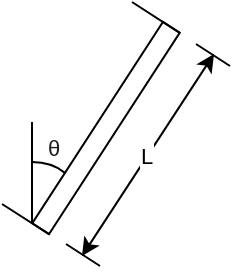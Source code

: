 <mxfile version="26.2.9">
  <diagram name="Page-1" id="Qh9Fn2kug38Hm_EOuBje">
    <mxGraphModel dx="191" dy="97" grid="1" gridSize="10" guides="1" tooltips="1" connect="1" arrows="1" fold="1" page="1" pageScale="1" pageWidth="827" pageHeight="1169" math="0" shadow="0">
      <root>
        <mxCell id="0" />
        <mxCell id="1" parent="0" />
        <mxCell id="MICkrWPUPjy-vN6kk5Nm-11" value="" style="endArrow=none;html=1;rounded=0;" edge="1" parent="1">
          <mxGeometry width="50" height="50" relative="1" as="geometry">
            <mxPoint x="320" y="520" as="sourcePoint" />
            <mxPoint x="320" y="470" as="targetPoint" />
          </mxGeometry>
        </mxCell>
        <mxCell id="MICkrWPUPjy-vN6kk5Nm-12" value="" style="endArrow=none;html=1;rounded=0;entryX=0;entryY=0.75;entryDx=0;entryDy=0;curved=1;" edge="1" parent="1" target="MICkrWPUPjy-vN6kk5Nm-3">
          <mxGeometry width="50" height="50" relative="1" as="geometry">
            <mxPoint x="320" y="490" as="sourcePoint" />
            <mxPoint x="370" y="450" as="targetPoint" />
            <Array as="points">
              <mxPoint x="330" y="490" />
            </Array>
          </mxGeometry>
        </mxCell>
        <mxCell id="MICkrWPUPjy-vN6kk5Nm-3" value="" style="rounded=0;whiteSpace=wrap;html=1;rotation=33;" vertex="1" parent="1">
          <mxGeometry x="352" y="413" width="10" height="120" as="geometry" />
        </mxCell>
        <mxCell id="MICkrWPUPjy-vN6kk5Nm-5" value="" style="endArrow=classic;startArrow=classic;html=1;rounded=0;" edge="1" parent="1">
          <mxGeometry width="50" height="50" relative="1" as="geometry">
            <mxPoint x="345" y="537" as="sourcePoint" />
            <mxPoint x="411" y="436" as="targetPoint" />
          </mxGeometry>
        </mxCell>
        <mxCell id="MICkrWPUPjy-vN6kk5Nm-10" value="L" style="edgeLabel;html=1;align=center;verticalAlign=middle;resizable=0;points=[];" vertex="1" connectable="0" parent="MICkrWPUPjy-vN6kk5Nm-5">
          <mxGeometry x="-0.004" y="1" relative="1" as="geometry">
            <mxPoint y="1" as="offset" />
          </mxGeometry>
        </mxCell>
        <mxCell id="MICkrWPUPjy-vN6kk5Nm-6" value="" style="endArrow=none;html=1;rounded=0;" edge="1" parent="1">
          <mxGeometry width="50" height="50" relative="1" as="geometry">
            <mxPoint x="402" y="431" as="sourcePoint" />
            <mxPoint x="419" y="442" as="targetPoint" />
          </mxGeometry>
        </mxCell>
        <mxCell id="MICkrWPUPjy-vN6kk5Nm-7" value="" style="endArrow=none;html=1;rounded=0;" edge="1" parent="1">
          <mxGeometry width="50" height="50" relative="1" as="geometry">
            <mxPoint x="337" y="531" as="sourcePoint" />
            <mxPoint x="354" y="542" as="targetPoint" />
          </mxGeometry>
        </mxCell>
        <mxCell id="MICkrWPUPjy-vN6kk5Nm-14" value="&lt;p class=&quot;MsoNormal&quot;&gt;&lt;span style=&quot;color: rgb(31, 31, 31); font-family: &amp;quot;Google Sans&amp;quot;, Arial, sans-serif; text-align: start; background-color: rgb(255, 255, 255);&quot;&gt;&lt;font style=&quot;font-size: 11px;&quot;&gt;θ&lt;/font&gt;&lt;/span&gt;&lt;/p&gt;" style="text;html=1;align=center;verticalAlign=middle;whiteSpace=wrap;rounded=0;" vertex="1" parent="1">
          <mxGeometry x="322" y="468" width="18" height="30" as="geometry" />
        </mxCell>
        <mxCell id="MICkrWPUPjy-vN6kk5Nm-19" value="" style="endArrow=none;html=1;rounded=0;entryX=1;entryY=0;entryDx=0;entryDy=0;" edge="1" parent="1" target="MICkrWPUPjy-vN6kk5Nm-3">
          <mxGeometry width="50" height="50" relative="1" as="geometry">
            <mxPoint x="370" y="410" as="sourcePoint" />
            <mxPoint x="392" y="424" as="targetPoint" />
          </mxGeometry>
        </mxCell>
        <mxCell id="MICkrWPUPjy-vN6kk5Nm-25" value="" style="endArrow=none;html=1;rounded=0;entryX=1;entryY=1;entryDx=0;entryDy=0;" edge="1" parent="1" target="MICkrWPUPjy-vN6kk5Nm-3">
          <mxGeometry width="50" height="50" relative="1" as="geometry">
            <mxPoint x="305" y="511" as="sourcePoint" />
            <mxPoint x="329" y="526" as="targetPoint" />
          </mxGeometry>
        </mxCell>
      </root>
    </mxGraphModel>
  </diagram>
</mxfile>
